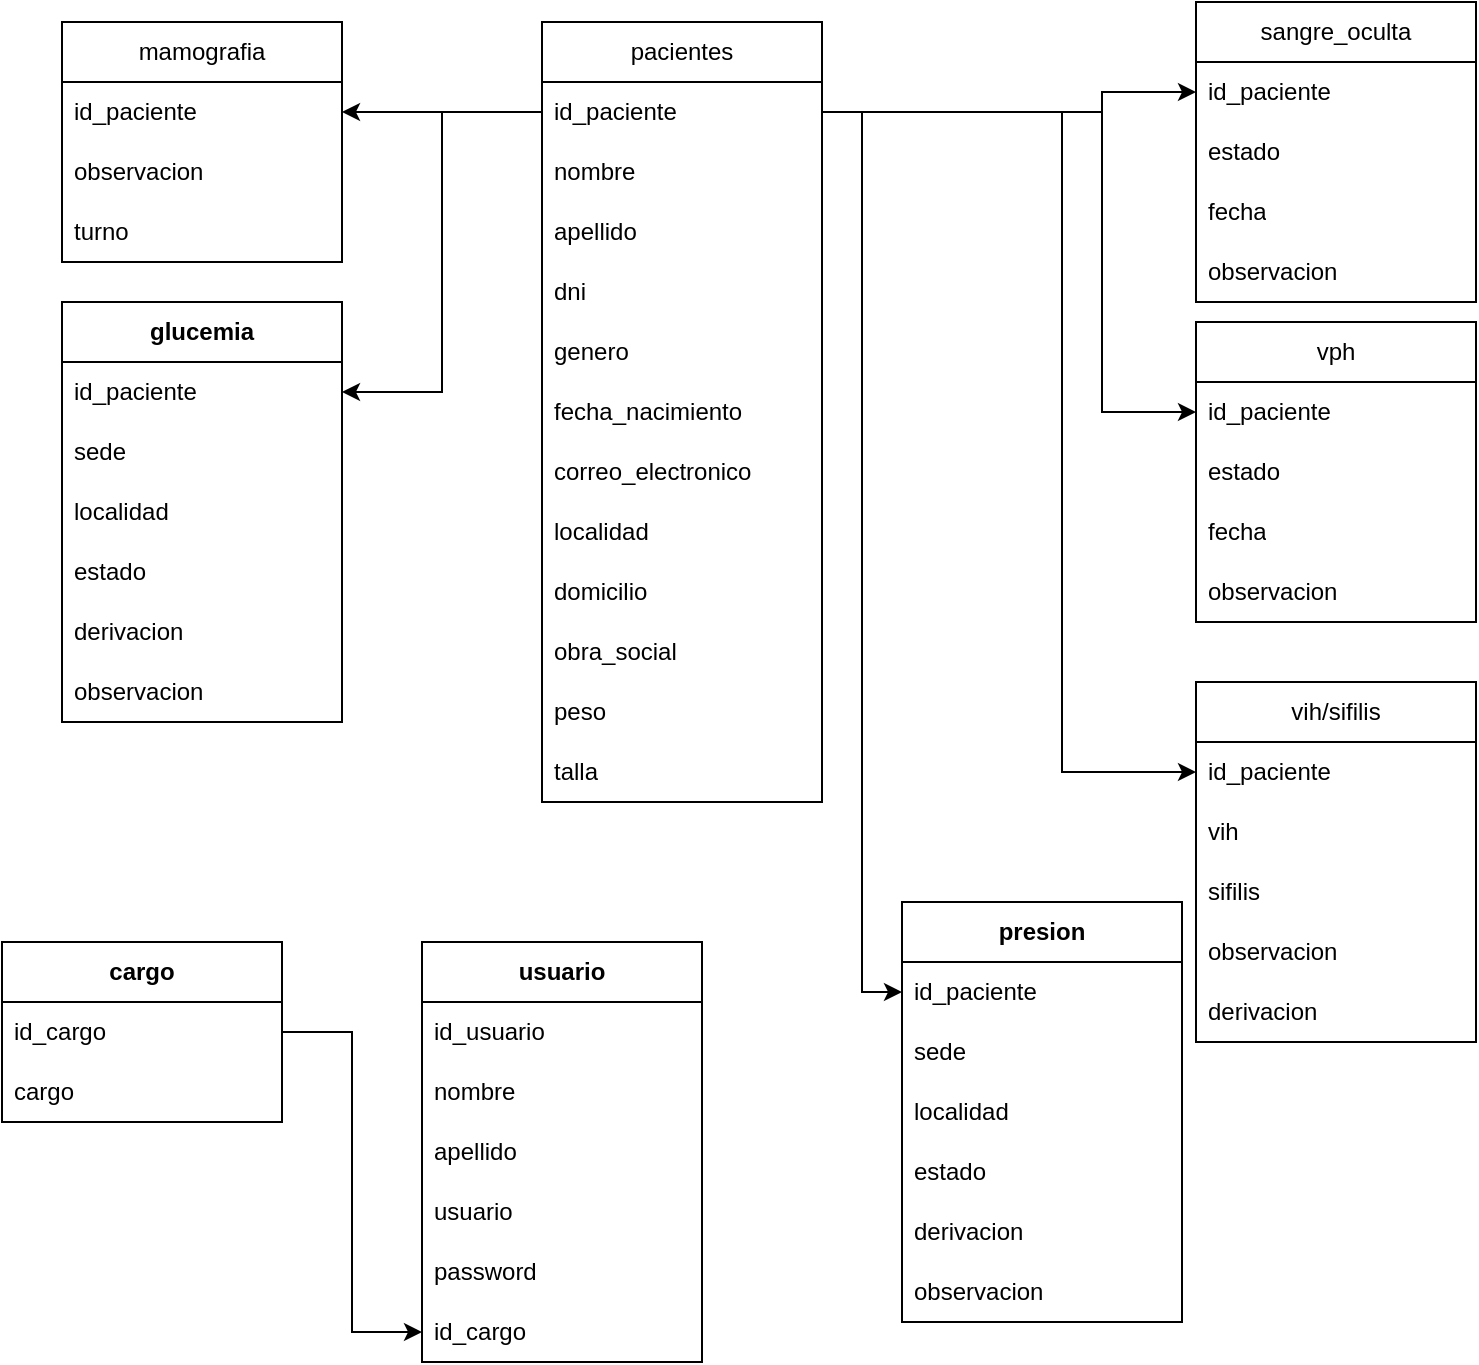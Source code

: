 <mxfile version="21.7.5" type="device">
  <diagram id="C5RBs43oDa-KdzZeNtuy" name="Page-1">
    <mxGraphModel dx="954" dy="584" grid="1" gridSize="10" guides="1" tooltips="1" connect="1" arrows="1" fold="1" page="1" pageScale="1" pageWidth="827" pageHeight="1169" math="0" shadow="0">
      <root>
        <mxCell id="WIyWlLk6GJQsqaUBKTNV-0" />
        <mxCell id="WIyWlLk6GJQsqaUBKTNV-1" parent="WIyWlLk6GJQsqaUBKTNV-0" />
        <mxCell id="5aNPEEJFHafVXcj3jSBA-0" value="&lt;font style=&quot;vertical-align: inherit;&quot;&gt;&lt;font style=&quot;vertical-align: inherit;&quot;&gt;pacientes&lt;br&gt;&lt;/font&gt;&lt;/font&gt;" style="swimlane;fontStyle=0;childLayout=stackLayout;horizontal=1;startSize=30;horizontalStack=0;resizeParent=1;resizeParentMax=0;resizeLast=0;collapsible=1;marginBottom=0;whiteSpace=wrap;html=1;" vertex="1" parent="WIyWlLk6GJQsqaUBKTNV-1">
          <mxGeometry x="360" y="10" width="140" height="390" as="geometry" />
        </mxCell>
        <mxCell id="5aNPEEJFHafVXcj3jSBA-1" value="&lt;font style=&quot;vertical-align: inherit;&quot;&gt;&lt;font style=&quot;vertical-align: inherit;&quot;&gt;id_paciente&lt;/font&gt;&lt;/font&gt;" style="text;strokeColor=none;fillColor=none;align=left;verticalAlign=middle;spacingLeft=4;spacingRight=4;overflow=hidden;points=[[0,0.5],[1,0.5]];portConstraint=eastwest;rotatable=0;whiteSpace=wrap;html=1;" vertex="1" parent="5aNPEEJFHafVXcj3jSBA-0">
          <mxGeometry y="30" width="140" height="30" as="geometry" />
        </mxCell>
        <mxCell id="5aNPEEJFHafVXcj3jSBA-2" value="&lt;font style=&quot;vertical-align: inherit;&quot;&gt;&lt;font style=&quot;vertical-align: inherit;&quot;&gt;nombre&lt;/font&gt;&lt;/font&gt;" style="text;strokeColor=none;fillColor=none;align=left;verticalAlign=middle;spacingLeft=4;spacingRight=4;overflow=hidden;points=[[0,0.5],[1,0.5]];portConstraint=eastwest;rotatable=0;whiteSpace=wrap;html=1;" vertex="1" parent="5aNPEEJFHafVXcj3jSBA-0">
          <mxGeometry y="60" width="140" height="30" as="geometry" />
        </mxCell>
        <mxCell id="5aNPEEJFHafVXcj3jSBA-3" value="&lt;font style=&quot;vertical-align: inherit;&quot;&gt;&lt;font style=&quot;vertical-align: inherit;&quot;&gt;apellido&lt;/font&gt;&lt;/font&gt;" style="text;strokeColor=none;fillColor=none;align=left;verticalAlign=middle;spacingLeft=4;spacingRight=4;overflow=hidden;points=[[0,0.5],[1,0.5]];portConstraint=eastwest;rotatable=0;whiteSpace=wrap;html=1;" vertex="1" parent="5aNPEEJFHafVXcj3jSBA-0">
          <mxGeometry y="90" width="140" height="30" as="geometry" />
        </mxCell>
        <mxCell id="5aNPEEJFHafVXcj3jSBA-4" value="&lt;font style=&quot;vertical-align: inherit;&quot;&gt;&lt;font style=&quot;vertical-align: inherit;&quot;&gt;dni&lt;/font&gt;&lt;/font&gt;" style="text;strokeColor=none;fillColor=none;align=left;verticalAlign=middle;spacingLeft=4;spacingRight=4;overflow=hidden;points=[[0,0.5],[1,0.5]];portConstraint=eastwest;rotatable=0;whiteSpace=wrap;html=1;" vertex="1" parent="5aNPEEJFHafVXcj3jSBA-0">
          <mxGeometry y="120" width="140" height="30" as="geometry" />
        </mxCell>
        <mxCell id="5aNPEEJFHafVXcj3jSBA-5" value="&lt;font style=&quot;vertical-align: inherit;&quot;&gt;&lt;font style=&quot;vertical-align: inherit;&quot;&gt;genero&lt;/font&gt;&lt;/font&gt;" style="text;strokeColor=none;fillColor=none;align=left;verticalAlign=middle;spacingLeft=4;spacingRight=4;overflow=hidden;points=[[0,0.5],[1,0.5]];portConstraint=eastwest;rotatable=0;whiteSpace=wrap;html=1;" vertex="1" parent="5aNPEEJFHafVXcj3jSBA-0">
          <mxGeometry y="150" width="140" height="30" as="geometry" />
        </mxCell>
        <mxCell id="5aNPEEJFHafVXcj3jSBA-6" value="&lt;font style=&quot;vertical-align: inherit;&quot;&gt;&lt;font style=&quot;vertical-align: inherit;&quot;&gt;fecha_nacimiento&lt;/font&gt;&lt;/font&gt;" style="text;strokeColor=none;fillColor=none;align=left;verticalAlign=middle;spacingLeft=4;spacingRight=4;overflow=hidden;points=[[0,0.5],[1,0.5]];portConstraint=eastwest;rotatable=0;whiteSpace=wrap;html=1;" vertex="1" parent="5aNPEEJFHafVXcj3jSBA-0">
          <mxGeometry y="180" width="140" height="30" as="geometry" />
        </mxCell>
        <mxCell id="5aNPEEJFHafVXcj3jSBA-7" value="&lt;font style=&quot;vertical-align: inherit;&quot;&gt;&lt;font style=&quot;vertical-align: inherit;&quot;&gt;correo_electronico&lt;/font&gt;&lt;/font&gt;" style="text;strokeColor=none;fillColor=none;align=left;verticalAlign=middle;spacingLeft=4;spacingRight=4;overflow=hidden;points=[[0,0.5],[1,0.5]];portConstraint=eastwest;rotatable=0;whiteSpace=wrap;html=1;" vertex="1" parent="5aNPEEJFHafVXcj3jSBA-0">
          <mxGeometry y="210" width="140" height="30" as="geometry" />
        </mxCell>
        <mxCell id="5aNPEEJFHafVXcj3jSBA-8" value="&lt;font style=&quot;vertical-align: inherit;&quot;&gt;&lt;font style=&quot;vertical-align: inherit;&quot;&gt;localidad&lt;/font&gt;&lt;/font&gt;" style="text;strokeColor=none;fillColor=none;align=left;verticalAlign=middle;spacingLeft=4;spacingRight=4;overflow=hidden;points=[[0,0.5],[1,0.5]];portConstraint=eastwest;rotatable=0;whiteSpace=wrap;html=1;" vertex="1" parent="5aNPEEJFHafVXcj3jSBA-0">
          <mxGeometry y="240" width="140" height="30" as="geometry" />
        </mxCell>
        <mxCell id="5aNPEEJFHafVXcj3jSBA-9" value="&lt;font style=&quot;vertical-align: inherit;&quot;&gt;&lt;font style=&quot;vertical-align: inherit;&quot;&gt;domicilio&lt;/font&gt;&lt;/font&gt;" style="text;strokeColor=none;fillColor=none;align=left;verticalAlign=middle;spacingLeft=4;spacingRight=4;overflow=hidden;points=[[0,0.5],[1,0.5]];portConstraint=eastwest;rotatable=0;whiteSpace=wrap;html=1;" vertex="1" parent="5aNPEEJFHafVXcj3jSBA-0">
          <mxGeometry y="270" width="140" height="30" as="geometry" />
        </mxCell>
        <mxCell id="5aNPEEJFHafVXcj3jSBA-10" value="&lt;font style=&quot;vertical-align: inherit;&quot;&gt;&lt;font style=&quot;vertical-align: inherit;&quot;&gt;obra_social&lt;/font&gt;&lt;/font&gt;" style="text;strokeColor=none;fillColor=none;align=left;verticalAlign=middle;spacingLeft=4;spacingRight=4;overflow=hidden;points=[[0,0.5],[1,0.5]];portConstraint=eastwest;rotatable=0;whiteSpace=wrap;html=1;" vertex="1" parent="5aNPEEJFHafVXcj3jSBA-0">
          <mxGeometry y="300" width="140" height="30" as="geometry" />
        </mxCell>
        <mxCell id="5aNPEEJFHafVXcj3jSBA-11" value="&lt;font style=&quot;vertical-align: inherit;&quot;&gt;&lt;font style=&quot;vertical-align: inherit;&quot;&gt;peso&lt;/font&gt;&lt;/font&gt;" style="text;strokeColor=none;fillColor=none;align=left;verticalAlign=middle;spacingLeft=4;spacingRight=4;overflow=hidden;points=[[0,0.5],[1,0.5]];portConstraint=eastwest;rotatable=0;whiteSpace=wrap;html=1;" vertex="1" parent="5aNPEEJFHafVXcj3jSBA-0">
          <mxGeometry y="330" width="140" height="30" as="geometry" />
        </mxCell>
        <mxCell id="5aNPEEJFHafVXcj3jSBA-12" value="&lt;font style=&quot;vertical-align: inherit;&quot;&gt;&lt;font style=&quot;vertical-align: inherit;&quot;&gt;talla&lt;/font&gt;&lt;/font&gt;" style="text;strokeColor=none;fillColor=none;align=left;verticalAlign=middle;spacingLeft=4;spacingRight=4;overflow=hidden;points=[[0,0.5],[1,0.5]];portConstraint=eastwest;rotatable=0;whiteSpace=wrap;html=1;" vertex="1" parent="5aNPEEJFHafVXcj3jSBA-0">
          <mxGeometry y="360" width="140" height="30" as="geometry" />
        </mxCell>
        <mxCell id="5aNPEEJFHafVXcj3jSBA-13" value="&lt;font style=&quot;vertical-align: inherit;&quot;&gt;&lt;font style=&quot;vertical-align: inherit;&quot;&gt;sangre_oculta&lt;/font&gt;&lt;/font&gt;" style="swimlane;fontStyle=0;childLayout=stackLayout;horizontal=1;startSize=30;horizontalStack=0;resizeParent=1;resizeParentMax=0;resizeLast=0;collapsible=1;marginBottom=0;whiteSpace=wrap;html=1;" vertex="1" parent="WIyWlLk6GJQsqaUBKTNV-1">
          <mxGeometry x="687" width="140" height="150" as="geometry" />
        </mxCell>
        <mxCell id="5aNPEEJFHafVXcj3jSBA-14" value="&lt;font style=&quot;vertical-align: inherit;&quot;&gt;&lt;font style=&quot;vertical-align: inherit;&quot;&gt;id_paciente&lt;/font&gt;&lt;/font&gt;" style="text;strokeColor=none;fillColor=none;align=left;verticalAlign=middle;spacingLeft=4;spacingRight=4;overflow=hidden;points=[[0,0.5],[1,0.5]];portConstraint=eastwest;rotatable=0;whiteSpace=wrap;html=1;" vertex="1" parent="5aNPEEJFHafVXcj3jSBA-13">
          <mxGeometry y="30" width="140" height="30" as="geometry" />
        </mxCell>
        <mxCell id="5aNPEEJFHafVXcj3jSBA-15" value="&lt;font style=&quot;vertical-align: inherit;&quot;&gt;&lt;font style=&quot;vertical-align: inherit;&quot;&gt;estado&lt;/font&gt;&lt;/font&gt;" style="text;strokeColor=none;fillColor=none;align=left;verticalAlign=middle;spacingLeft=4;spacingRight=4;overflow=hidden;points=[[0,0.5],[1,0.5]];portConstraint=eastwest;rotatable=0;whiteSpace=wrap;html=1;" vertex="1" parent="5aNPEEJFHafVXcj3jSBA-13">
          <mxGeometry y="60" width="140" height="30" as="geometry" />
        </mxCell>
        <mxCell id="5aNPEEJFHafVXcj3jSBA-16" value="&lt;font style=&quot;vertical-align: inherit;&quot;&gt;&lt;font style=&quot;vertical-align: inherit;&quot;&gt;fecha&lt;/font&gt;&lt;/font&gt;" style="text;strokeColor=none;fillColor=none;align=left;verticalAlign=middle;spacingLeft=4;spacingRight=4;overflow=hidden;points=[[0,0.5],[1,0.5]];portConstraint=eastwest;rotatable=0;whiteSpace=wrap;html=1;" vertex="1" parent="5aNPEEJFHafVXcj3jSBA-13">
          <mxGeometry y="90" width="140" height="30" as="geometry" />
        </mxCell>
        <mxCell id="5aNPEEJFHafVXcj3jSBA-17" value="&lt;font style=&quot;vertical-align: inherit;&quot;&gt;&lt;font style=&quot;vertical-align: inherit;&quot;&gt;observacion&lt;/font&gt;&lt;/font&gt;" style="text;strokeColor=none;fillColor=none;align=left;verticalAlign=middle;spacingLeft=4;spacingRight=4;overflow=hidden;points=[[0,0.5],[1,0.5]];portConstraint=eastwest;rotatable=0;whiteSpace=wrap;html=1;" vertex="1" parent="5aNPEEJFHafVXcj3jSBA-13">
          <mxGeometry y="120" width="140" height="30" as="geometry" />
        </mxCell>
        <mxCell id="5aNPEEJFHafVXcj3jSBA-18" style="edgeStyle=orthogonalEdgeStyle;rounded=0;orthogonalLoop=1;jettySize=auto;html=1;exitX=1;exitY=0.5;exitDx=0;exitDy=0;entryX=0;entryY=0.5;entryDx=0;entryDy=0;" edge="1" parent="WIyWlLk6GJQsqaUBKTNV-1" source="5aNPEEJFHafVXcj3jSBA-1" target="5aNPEEJFHafVXcj3jSBA-14">
          <mxGeometry relative="1" as="geometry">
            <Array as="points">
              <mxPoint x="640" y="55" />
              <mxPoint x="640" y="45" />
            </Array>
          </mxGeometry>
        </mxCell>
        <mxCell id="5aNPEEJFHafVXcj3jSBA-19" value="&lt;font style=&quot;vertical-align: inherit;&quot;&gt;&lt;font style=&quot;vertical-align: inherit;&quot;&gt;&lt;font style=&quot;vertical-align: inherit;&quot;&gt;&lt;font style=&quot;vertical-align: inherit;&quot;&gt;vph&lt;/font&gt;&lt;/font&gt;&lt;/font&gt;&lt;/font&gt;" style="swimlane;fontStyle=0;childLayout=stackLayout;horizontal=1;startSize=30;horizontalStack=0;resizeParent=1;resizeParentMax=0;resizeLast=0;collapsible=1;marginBottom=0;whiteSpace=wrap;html=1;" vertex="1" parent="WIyWlLk6GJQsqaUBKTNV-1">
          <mxGeometry x="687" y="160" width="140" height="150" as="geometry" />
        </mxCell>
        <mxCell id="5aNPEEJFHafVXcj3jSBA-20" value="&lt;font style=&quot;vertical-align: inherit;&quot;&gt;&lt;font style=&quot;vertical-align: inherit;&quot;&gt;id_paciente&lt;/font&gt;&lt;/font&gt;" style="text;strokeColor=none;fillColor=none;align=left;verticalAlign=middle;spacingLeft=4;spacingRight=4;overflow=hidden;points=[[0,0.5],[1,0.5]];portConstraint=eastwest;rotatable=0;whiteSpace=wrap;html=1;" vertex="1" parent="5aNPEEJFHafVXcj3jSBA-19">
          <mxGeometry y="30" width="140" height="30" as="geometry" />
        </mxCell>
        <mxCell id="5aNPEEJFHafVXcj3jSBA-21" value="&lt;font style=&quot;vertical-align: inherit;&quot;&gt;&lt;font style=&quot;vertical-align: inherit;&quot;&gt;estado&lt;/font&gt;&lt;/font&gt;" style="text;strokeColor=none;fillColor=none;align=left;verticalAlign=middle;spacingLeft=4;spacingRight=4;overflow=hidden;points=[[0,0.5],[1,0.5]];portConstraint=eastwest;rotatable=0;whiteSpace=wrap;html=1;" vertex="1" parent="5aNPEEJFHafVXcj3jSBA-19">
          <mxGeometry y="60" width="140" height="30" as="geometry" />
        </mxCell>
        <mxCell id="5aNPEEJFHafVXcj3jSBA-22" value="&lt;font style=&quot;vertical-align: inherit;&quot;&gt;&lt;font style=&quot;vertical-align: inherit;&quot;&gt;fecha&lt;/font&gt;&lt;/font&gt;" style="text;strokeColor=none;fillColor=none;align=left;verticalAlign=middle;spacingLeft=4;spacingRight=4;overflow=hidden;points=[[0,0.5],[1,0.5]];portConstraint=eastwest;rotatable=0;whiteSpace=wrap;html=1;" vertex="1" parent="5aNPEEJFHafVXcj3jSBA-19">
          <mxGeometry y="90" width="140" height="30" as="geometry" />
        </mxCell>
        <mxCell id="5aNPEEJFHafVXcj3jSBA-23" value="&lt;font style=&quot;vertical-align: inherit;&quot;&gt;&lt;font style=&quot;vertical-align: inherit;&quot;&gt;observacion&lt;/font&gt;&lt;/font&gt;" style="text;strokeColor=none;fillColor=none;align=left;verticalAlign=middle;spacingLeft=4;spacingRight=4;overflow=hidden;points=[[0,0.5],[1,0.5]];portConstraint=eastwest;rotatable=0;whiteSpace=wrap;html=1;" vertex="1" parent="5aNPEEJFHafVXcj3jSBA-19">
          <mxGeometry y="120" width="140" height="30" as="geometry" />
        </mxCell>
        <mxCell id="5aNPEEJFHafVXcj3jSBA-24" style="edgeStyle=orthogonalEdgeStyle;rounded=0;orthogonalLoop=1;jettySize=auto;html=1;exitX=1;exitY=0.5;exitDx=0;exitDy=0;entryX=0;entryY=0.5;entryDx=0;entryDy=0;" edge="1" parent="WIyWlLk6GJQsqaUBKTNV-1" source="5aNPEEJFHafVXcj3jSBA-1" target="5aNPEEJFHafVXcj3jSBA-20">
          <mxGeometry relative="1" as="geometry">
            <Array as="points">
              <mxPoint x="640" y="55" />
              <mxPoint x="640" y="205" />
            </Array>
          </mxGeometry>
        </mxCell>
        <mxCell id="5aNPEEJFHafVXcj3jSBA-25" value="&lt;font style=&quot;vertical-align: inherit;&quot;&gt;&lt;font style=&quot;vertical-align: inherit;&quot;&gt;&lt;font style=&quot;vertical-align: inherit;&quot;&gt;&lt;font style=&quot;vertical-align: inherit;&quot;&gt;&lt;font style=&quot;vertical-align: inherit;&quot;&gt;&lt;font style=&quot;vertical-align: inherit;&quot;&gt;vih/sifilis&lt;/font&gt;&lt;/font&gt;&lt;/font&gt;&lt;/font&gt;&lt;/font&gt;&lt;/font&gt;" style="swimlane;fontStyle=0;childLayout=stackLayout;horizontal=1;startSize=30;horizontalStack=0;resizeParent=1;resizeParentMax=0;resizeLast=0;collapsible=1;marginBottom=0;whiteSpace=wrap;html=1;" vertex="1" parent="WIyWlLk6GJQsqaUBKTNV-1">
          <mxGeometry x="687" y="340" width="140" height="180" as="geometry" />
        </mxCell>
        <mxCell id="5aNPEEJFHafVXcj3jSBA-26" value="&lt;font style=&quot;vertical-align: inherit;&quot;&gt;&lt;font style=&quot;vertical-align: inherit;&quot;&gt;id_paciente&lt;/font&gt;&lt;/font&gt;" style="text;strokeColor=none;fillColor=none;align=left;verticalAlign=middle;spacingLeft=4;spacingRight=4;overflow=hidden;points=[[0,0.5],[1,0.5]];portConstraint=eastwest;rotatable=0;whiteSpace=wrap;html=1;" vertex="1" parent="5aNPEEJFHafVXcj3jSBA-25">
          <mxGeometry y="30" width="140" height="30" as="geometry" />
        </mxCell>
        <mxCell id="5aNPEEJFHafVXcj3jSBA-27" value="&lt;font style=&quot;vertical-align: inherit;&quot;&gt;&lt;font style=&quot;vertical-align: inherit;&quot;&gt;&lt;font style=&quot;vertical-align: inherit;&quot;&gt;&lt;font style=&quot;vertical-align: inherit;&quot;&gt;vih&lt;/font&gt;&lt;/font&gt;&lt;/font&gt;&lt;/font&gt;" style="text;strokeColor=none;fillColor=none;align=left;verticalAlign=middle;spacingLeft=4;spacingRight=4;overflow=hidden;points=[[0,0.5],[1,0.5]];portConstraint=eastwest;rotatable=0;whiteSpace=wrap;html=1;" vertex="1" parent="5aNPEEJFHafVXcj3jSBA-25">
          <mxGeometry y="60" width="140" height="30" as="geometry" />
        </mxCell>
        <mxCell id="5aNPEEJFHafVXcj3jSBA-28" value="&lt;font style=&quot;vertical-align: inherit;&quot;&gt;&lt;font style=&quot;vertical-align: inherit;&quot;&gt;&lt;font style=&quot;vertical-align: inherit;&quot;&gt;&lt;font style=&quot;vertical-align: inherit;&quot;&gt;sifilis&lt;/font&gt;&lt;/font&gt;&lt;/font&gt;&lt;/font&gt;" style="text;strokeColor=none;fillColor=none;align=left;verticalAlign=middle;spacingLeft=4;spacingRight=4;overflow=hidden;points=[[0,0.5],[1,0.5]];portConstraint=eastwest;rotatable=0;whiteSpace=wrap;html=1;" vertex="1" parent="5aNPEEJFHafVXcj3jSBA-25">
          <mxGeometry y="90" width="140" height="30" as="geometry" />
        </mxCell>
        <mxCell id="5aNPEEJFHafVXcj3jSBA-29" value="&lt;font style=&quot;vertical-align: inherit;&quot;&gt;&lt;font style=&quot;vertical-align: inherit;&quot;&gt;observacion&lt;/font&gt;&lt;/font&gt;" style="text;strokeColor=none;fillColor=none;align=left;verticalAlign=middle;spacingLeft=4;spacingRight=4;overflow=hidden;points=[[0,0.5],[1,0.5]];portConstraint=eastwest;rotatable=0;whiteSpace=wrap;html=1;" vertex="1" parent="5aNPEEJFHafVXcj3jSBA-25">
          <mxGeometry y="120" width="140" height="30" as="geometry" />
        </mxCell>
        <mxCell id="5aNPEEJFHafVXcj3jSBA-30" value="&lt;font style=&quot;vertical-align: inherit;&quot;&gt;&lt;font style=&quot;vertical-align: inherit;&quot;&gt;derivacion&lt;/font&gt;&lt;/font&gt;" style="text;strokeColor=none;fillColor=none;align=left;verticalAlign=middle;spacingLeft=4;spacingRight=4;overflow=hidden;points=[[0,0.5],[1,0.5]];portConstraint=eastwest;rotatable=0;whiteSpace=wrap;html=1;" vertex="1" parent="5aNPEEJFHafVXcj3jSBA-25">
          <mxGeometry y="150" width="140" height="30" as="geometry" />
        </mxCell>
        <mxCell id="5aNPEEJFHafVXcj3jSBA-31" style="edgeStyle=orthogonalEdgeStyle;rounded=0;orthogonalLoop=1;jettySize=auto;html=1;exitX=1;exitY=0.5;exitDx=0;exitDy=0;entryX=0;entryY=0.5;entryDx=0;entryDy=0;" edge="1" parent="WIyWlLk6GJQsqaUBKTNV-1" source="5aNPEEJFHafVXcj3jSBA-1" target="5aNPEEJFHafVXcj3jSBA-26">
          <mxGeometry relative="1" as="geometry">
            <Array as="points">
              <mxPoint x="620" y="55" />
              <mxPoint x="620" y="385" />
            </Array>
          </mxGeometry>
        </mxCell>
        <mxCell id="5aNPEEJFHafVXcj3jSBA-32" value="&lt;font style=&quot;vertical-align: inherit;&quot;&gt;&lt;font style=&quot;vertical-align: inherit;&quot;&gt;&lt;font style=&quot;vertical-align: inherit;&quot;&gt;&lt;font style=&quot;vertical-align: inherit;&quot;&gt;&lt;font style=&quot;vertical-align: inherit;&quot;&gt;&lt;font style=&quot;vertical-align: inherit;&quot;&gt;presion&lt;/font&gt;&lt;/font&gt;&lt;/font&gt;&lt;/font&gt;&lt;/font&gt;&lt;/font&gt;" style="swimlane;fontStyle=1;childLayout=stackLayout;horizontal=1;startSize=30;horizontalStack=0;resizeParent=1;resizeParentMax=0;resizeLast=0;collapsible=1;marginBottom=0;whiteSpace=wrap;html=1;" vertex="1" parent="WIyWlLk6GJQsqaUBKTNV-1">
          <mxGeometry x="540" y="450" width="140" height="210" as="geometry" />
        </mxCell>
        <mxCell id="5aNPEEJFHafVXcj3jSBA-33" value="&lt;font style=&quot;vertical-align: inherit;&quot;&gt;&lt;font style=&quot;vertical-align: inherit;&quot;&gt;id_paciente&lt;/font&gt;&lt;/font&gt;" style="text;strokeColor=none;fillColor=none;align=left;verticalAlign=middle;spacingLeft=4;spacingRight=4;overflow=hidden;points=[[0,0.5],[1,0.5]];portConstraint=eastwest;rotatable=0;whiteSpace=wrap;html=1;" vertex="1" parent="5aNPEEJFHafVXcj3jSBA-32">
          <mxGeometry y="30" width="140" height="30" as="geometry" />
        </mxCell>
        <mxCell id="5aNPEEJFHafVXcj3jSBA-34" value="&lt;font style=&quot;vertical-align: inherit;&quot;&gt;&lt;font style=&quot;vertical-align: inherit;&quot;&gt;&lt;font style=&quot;vertical-align: inherit;&quot;&gt;&lt;font style=&quot;vertical-align: inherit;&quot;&gt;&lt;font style=&quot;vertical-align: inherit;&quot;&gt;&lt;font style=&quot;vertical-align: inherit;&quot;&gt;sede&lt;/font&gt;&lt;/font&gt;&lt;/font&gt;&lt;/font&gt;&lt;/font&gt;&lt;/font&gt;" style="text;strokeColor=none;fillColor=none;align=left;verticalAlign=middle;spacingLeft=4;spacingRight=4;overflow=hidden;points=[[0,0.5],[1,0.5]];portConstraint=eastwest;rotatable=0;whiteSpace=wrap;html=1;" vertex="1" parent="5aNPEEJFHafVXcj3jSBA-32">
          <mxGeometry y="60" width="140" height="30" as="geometry" />
        </mxCell>
        <mxCell id="5aNPEEJFHafVXcj3jSBA-35" value="&lt;font style=&quot;vertical-align: inherit;&quot;&gt;&lt;font style=&quot;vertical-align: inherit;&quot;&gt;&lt;font style=&quot;vertical-align: inherit;&quot;&gt;&lt;font style=&quot;vertical-align: inherit;&quot;&gt;&lt;font style=&quot;vertical-align: inherit;&quot;&gt;&lt;font style=&quot;vertical-align: inherit;&quot;&gt;localidad&lt;/font&gt;&lt;/font&gt;&lt;/font&gt;&lt;/font&gt;&lt;/font&gt;&lt;/font&gt;" style="text;strokeColor=none;fillColor=none;align=left;verticalAlign=middle;spacingLeft=4;spacingRight=4;overflow=hidden;points=[[0,0.5],[1,0.5]];portConstraint=eastwest;rotatable=0;whiteSpace=wrap;html=1;" vertex="1" parent="5aNPEEJFHafVXcj3jSBA-32">
          <mxGeometry y="90" width="140" height="30" as="geometry" />
        </mxCell>
        <mxCell id="5aNPEEJFHafVXcj3jSBA-36" value="&lt;font style=&quot;vertical-align: inherit;&quot;&gt;&lt;font style=&quot;vertical-align: inherit;&quot;&gt;&lt;font style=&quot;vertical-align: inherit;&quot;&gt;&lt;font style=&quot;vertical-align: inherit;&quot;&gt;estado&lt;/font&gt;&lt;/font&gt;&lt;/font&gt;&lt;/font&gt;" style="text;strokeColor=none;fillColor=none;align=left;verticalAlign=middle;spacingLeft=4;spacingRight=4;overflow=hidden;points=[[0,0.5],[1,0.5]];portConstraint=eastwest;rotatable=0;whiteSpace=wrap;html=1;" vertex="1" parent="5aNPEEJFHafVXcj3jSBA-32">
          <mxGeometry y="120" width="140" height="30" as="geometry" />
        </mxCell>
        <mxCell id="5aNPEEJFHafVXcj3jSBA-37" value="&lt;font style=&quot;vertical-align: inherit;&quot;&gt;&lt;font style=&quot;vertical-align: inherit;&quot;&gt;derivacion&lt;/font&gt;&lt;/font&gt;" style="text;strokeColor=none;fillColor=none;align=left;verticalAlign=middle;spacingLeft=4;spacingRight=4;overflow=hidden;points=[[0,0.5],[1,0.5]];portConstraint=eastwest;rotatable=0;whiteSpace=wrap;html=1;" vertex="1" parent="5aNPEEJFHafVXcj3jSBA-32">
          <mxGeometry y="150" width="140" height="30" as="geometry" />
        </mxCell>
        <mxCell id="5aNPEEJFHafVXcj3jSBA-38" value="observacion" style="text;strokeColor=none;fillColor=none;align=left;verticalAlign=middle;spacingLeft=4;spacingRight=4;overflow=hidden;points=[[0,0.5],[1,0.5]];portConstraint=eastwest;rotatable=0;whiteSpace=wrap;html=1;" vertex="1" parent="5aNPEEJFHafVXcj3jSBA-32">
          <mxGeometry y="180" width="140" height="30" as="geometry" />
        </mxCell>
        <mxCell id="5aNPEEJFHafVXcj3jSBA-40" style="edgeStyle=orthogonalEdgeStyle;rounded=0;orthogonalLoop=1;jettySize=auto;html=1;exitX=1;exitY=0.5;exitDx=0;exitDy=0;entryX=0;entryY=0.5;entryDx=0;entryDy=0;" edge="1" parent="WIyWlLk6GJQsqaUBKTNV-1" source="5aNPEEJFHafVXcj3jSBA-1" target="5aNPEEJFHafVXcj3jSBA-33">
          <mxGeometry relative="1" as="geometry" />
        </mxCell>
        <mxCell id="5aNPEEJFHafVXcj3jSBA-41" value="&lt;font style=&quot;vertical-align: inherit;&quot;&gt;&lt;font style=&quot;vertical-align: inherit;&quot;&gt;&lt;font style=&quot;vertical-align: inherit;&quot;&gt;&lt;font style=&quot;vertical-align: inherit;&quot;&gt;&lt;font style=&quot;vertical-align: inherit;&quot;&gt;&lt;font style=&quot;vertical-align: inherit;&quot;&gt;glucemia&lt;/font&gt;&lt;/font&gt;&lt;/font&gt;&lt;/font&gt;&lt;/font&gt;&lt;/font&gt;" style="swimlane;fontStyle=1;childLayout=stackLayout;horizontal=1;startSize=30;horizontalStack=0;resizeParent=1;resizeParentMax=0;resizeLast=0;collapsible=1;marginBottom=0;whiteSpace=wrap;html=1;" vertex="1" parent="WIyWlLk6GJQsqaUBKTNV-1">
          <mxGeometry x="120" y="150" width="140" height="210" as="geometry" />
        </mxCell>
        <mxCell id="5aNPEEJFHafVXcj3jSBA-42" value="&lt;font style=&quot;vertical-align: inherit;&quot;&gt;&lt;font style=&quot;vertical-align: inherit;&quot;&gt;id_paciente&lt;/font&gt;&lt;/font&gt;" style="text;strokeColor=none;fillColor=none;align=left;verticalAlign=middle;spacingLeft=4;spacingRight=4;overflow=hidden;points=[[0,0.5],[1,0.5]];portConstraint=eastwest;rotatable=0;whiteSpace=wrap;html=1;" vertex="1" parent="5aNPEEJFHafVXcj3jSBA-41">
          <mxGeometry y="30" width="140" height="30" as="geometry" />
        </mxCell>
        <mxCell id="5aNPEEJFHafVXcj3jSBA-43" value="&lt;font style=&quot;vertical-align: inherit;&quot;&gt;&lt;font style=&quot;vertical-align: inherit;&quot;&gt;&lt;font style=&quot;vertical-align: inherit;&quot;&gt;&lt;font style=&quot;vertical-align: inherit;&quot;&gt;&lt;font style=&quot;vertical-align: inherit;&quot;&gt;&lt;font style=&quot;vertical-align: inherit;&quot;&gt;sede&lt;/font&gt;&lt;/font&gt;&lt;/font&gt;&lt;/font&gt;&lt;/font&gt;&lt;/font&gt;" style="text;strokeColor=none;fillColor=none;align=left;verticalAlign=middle;spacingLeft=4;spacingRight=4;overflow=hidden;points=[[0,0.5],[1,0.5]];portConstraint=eastwest;rotatable=0;whiteSpace=wrap;html=1;" vertex="1" parent="5aNPEEJFHafVXcj3jSBA-41">
          <mxGeometry y="60" width="140" height="30" as="geometry" />
        </mxCell>
        <mxCell id="5aNPEEJFHafVXcj3jSBA-44" value="&lt;font style=&quot;vertical-align: inherit;&quot;&gt;&lt;font style=&quot;vertical-align: inherit;&quot;&gt;&lt;font style=&quot;vertical-align: inherit;&quot;&gt;&lt;font style=&quot;vertical-align: inherit;&quot;&gt;&lt;font style=&quot;vertical-align: inherit;&quot;&gt;&lt;font style=&quot;vertical-align: inherit;&quot;&gt;localidad&lt;/font&gt;&lt;/font&gt;&lt;/font&gt;&lt;/font&gt;&lt;/font&gt;&lt;/font&gt;" style="text;strokeColor=none;fillColor=none;align=left;verticalAlign=middle;spacingLeft=4;spacingRight=4;overflow=hidden;points=[[0,0.5],[1,0.5]];portConstraint=eastwest;rotatable=0;whiteSpace=wrap;html=1;" vertex="1" parent="5aNPEEJFHafVXcj3jSBA-41">
          <mxGeometry y="90" width="140" height="30" as="geometry" />
        </mxCell>
        <mxCell id="5aNPEEJFHafVXcj3jSBA-45" value="&lt;font style=&quot;vertical-align: inherit;&quot;&gt;&lt;font style=&quot;vertical-align: inherit;&quot;&gt;&lt;font style=&quot;vertical-align: inherit;&quot;&gt;&lt;font style=&quot;vertical-align: inherit;&quot;&gt;estado&lt;/font&gt;&lt;/font&gt;&lt;/font&gt;&lt;/font&gt;" style="text;strokeColor=none;fillColor=none;align=left;verticalAlign=middle;spacingLeft=4;spacingRight=4;overflow=hidden;points=[[0,0.5],[1,0.5]];portConstraint=eastwest;rotatable=0;whiteSpace=wrap;html=1;" vertex="1" parent="5aNPEEJFHafVXcj3jSBA-41">
          <mxGeometry y="120" width="140" height="30" as="geometry" />
        </mxCell>
        <mxCell id="5aNPEEJFHafVXcj3jSBA-46" value="&lt;font style=&quot;vertical-align: inherit;&quot;&gt;&lt;font style=&quot;vertical-align: inherit;&quot;&gt;derivacion&lt;/font&gt;&lt;/font&gt;" style="text;strokeColor=none;fillColor=none;align=left;verticalAlign=middle;spacingLeft=4;spacingRight=4;overflow=hidden;points=[[0,0.5],[1,0.5]];portConstraint=eastwest;rotatable=0;whiteSpace=wrap;html=1;" vertex="1" parent="5aNPEEJFHafVXcj3jSBA-41">
          <mxGeometry y="150" width="140" height="30" as="geometry" />
        </mxCell>
        <mxCell id="5aNPEEJFHafVXcj3jSBA-47" value="observacion" style="text;strokeColor=none;fillColor=none;align=left;verticalAlign=middle;spacingLeft=4;spacingRight=4;overflow=hidden;points=[[0,0.5],[1,0.5]];portConstraint=eastwest;rotatable=0;whiteSpace=wrap;html=1;" vertex="1" parent="5aNPEEJFHafVXcj3jSBA-41">
          <mxGeometry y="180" width="140" height="30" as="geometry" />
        </mxCell>
        <mxCell id="5aNPEEJFHafVXcj3jSBA-48" value="&lt;font style=&quot;vertical-align: inherit;&quot;&gt;&lt;font style=&quot;vertical-align: inherit;&quot;&gt;&lt;font style=&quot;vertical-align: inherit;&quot;&gt;&lt;font style=&quot;vertical-align: inherit;&quot;&gt;mamografia&lt;/font&gt;&lt;/font&gt;&lt;/font&gt;&lt;/font&gt;" style="swimlane;fontStyle=0;childLayout=stackLayout;horizontal=1;startSize=30;horizontalStack=0;resizeParent=1;resizeParentMax=0;resizeLast=0;collapsible=1;marginBottom=0;whiteSpace=wrap;html=1;" vertex="1" parent="WIyWlLk6GJQsqaUBKTNV-1">
          <mxGeometry x="120" y="10" width="140" height="120" as="geometry" />
        </mxCell>
        <mxCell id="5aNPEEJFHafVXcj3jSBA-49" value="&lt;font style=&quot;vertical-align: inherit;&quot;&gt;&lt;font style=&quot;vertical-align: inherit;&quot;&gt;id_paciente&lt;/font&gt;&lt;/font&gt;" style="text;strokeColor=none;fillColor=none;align=left;verticalAlign=middle;spacingLeft=4;spacingRight=4;overflow=hidden;points=[[0,0.5],[1,0.5]];portConstraint=eastwest;rotatable=0;whiteSpace=wrap;html=1;" vertex="1" parent="5aNPEEJFHafVXcj3jSBA-48">
          <mxGeometry y="30" width="140" height="30" as="geometry" />
        </mxCell>
        <mxCell id="5aNPEEJFHafVXcj3jSBA-50" value="observacion" style="text;strokeColor=none;fillColor=none;align=left;verticalAlign=middle;spacingLeft=4;spacingRight=4;overflow=hidden;points=[[0,0.5],[1,0.5]];portConstraint=eastwest;rotatable=0;whiteSpace=wrap;html=1;" vertex="1" parent="5aNPEEJFHafVXcj3jSBA-48">
          <mxGeometry y="60" width="140" height="30" as="geometry" />
        </mxCell>
        <mxCell id="5aNPEEJFHafVXcj3jSBA-51" value="&lt;font style=&quot;vertical-align: inherit;&quot;&gt;&lt;font style=&quot;vertical-align: inherit;&quot;&gt;turno&lt;/font&gt;&lt;/font&gt;" style="text;strokeColor=none;fillColor=none;align=left;verticalAlign=middle;spacingLeft=4;spacingRight=4;overflow=hidden;points=[[0,0.5],[1,0.5]];portConstraint=eastwest;rotatable=0;whiteSpace=wrap;html=1;" vertex="1" parent="5aNPEEJFHafVXcj3jSBA-48">
          <mxGeometry y="90" width="140" height="30" as="geometry" />
        </mxCell>
        <mxCell id="5aNPEEJFHafVXcj3jSBA-55" style="edgeStyle=orthogonalEdgeStyle;rounded=0;orthogonalLoop=1;jettySize=auto;html=1;exitX=0;exitY=0.5;exitDx=0;exitDy=0;entryX=1;entryY=0.5;entryDx=0;entryDy=0;" edge="1" parent="WIyWlLk6GJQsqaUBKTNV-1" source="5aNPEEJFHafVXcj3jSBA-1" target="5aNPEEJFHafVXcj3jSBA-49">
          <mxGeometry relative="1" as="geometry" />
        </mxCell>
        <mxCell id="5aNPEEJFHafVXcj3jSBA-56" style="edgeStyle=orthogonalEdgeStyle;rounded=0;orthogonalLoop=1;jettySize=auto;html=1;exitX=0;exitY=0.5;exitDx=0;exitDy=0;entryX=1;entryY=0.5;entryDx=0;entryDy=0;" edge="1" parent="WIyWlLk6GJQsqaUBKTNV-1" source="5aNPEEJFHafVXcj3jSBA-1" target="5aNPEEJFHafVXcj3jSBA-42">
          <mxGeometry relative="1" as="geometry" />
        </mxCell>
        <mxCell id="5aNPEEJFHafVXcj3jSBA-57" value="&lt;font style=&quot;vertical-align: inherit;&quot;&gt;&lt;font style=&quot;vertical-align: inherit;&quot;&gt;&lt;font style=&quot;vertical-align: inherit;&quot;&gt;&lt;font style=&quot;vertical-align: inherit;&quot;&gt;&lt;font style=&quot;vertical-align: inherit;&quot;&gt;&lt;font style=&quot;vertical-align: inherit;&quot;&gt;usuario&lt;/font&gt;&lt;/font&gt;&lt;/font&gt;&lt;/font&gt;&lt;/font&gt;&lt;/font&gt;" style="swimlane;fontStyle=1;childLayout=stackLayout;horizontal=1;startSize=30;horizontalStack=0;resizeParent=1;resizeParentMax=0;resizeLast=0;collapsible=1;marginBottom=0;whiteSpace=wrap;html=1;" vertex="1" parent="WIyWlLk6GJQsqaUBKTNV-1">
          <mxGeometry x="300" y="470" width="140" height="210" as="geometry" />
        </mxCell>
        <mxCell id="5aNPEEJFHafVXcj3jSBA-58" value="&lt;font style=&quot;vertical-align: inherit;&quot;&gt;&lt;font style=&quot;vertical-align: inherit;&quot;&gt;id_usuario&lt;/font&gt;&lt;/font&gt;" style="text;strokeColor=none;fillColor=none;align=left;verticalAlign=middle;spacingLeft=4;spacingRight=4;overflow=hidden;points=[[0,0.5],[1,0.5]];portConstraint=eastwest;rotatable=0;whiteSpace=wrap;html=1;" vertex="1" parent="5aNPEEJFHafVXcj3jSBA-57">
          <mxGeometry y="30" width="140" height="30" as="geometry" />
        </mxCell>
        <mxCell id="5aNPEEJFHafVXcj3jSBA-59" value="&lt;font style=&quot;vertical-align: inherit;&quot;&gt;&lt;font style=&quot;vertical-align: inherit;&quot;&gt;&lt;font style=&quot;vertical-align: inherit;&quot;&gt;&lt;font style=&quot;vertical-align: inherit;&quot;&gt;&lt;font style=&quot;vertical-align: inherit;&quot;&gt;&lt;font style=&quot;vertical-align: inherit;&quot;&gt;nombre&lt;/font&gt;&lt;/font&gt;&lt;/font&gt;&lt;/font&gt;&lt;/font&gt;&lt;/font&gt;" style="text;strokeColor=none;fillColor=none;align=left;verticalAlign=middle;spacingLeft=4;spacingRight=4;overflow=hidden;points=[[0,0.5],[1,0.5]];portConstraint=eastwest;rotatable=0;whiteSpace=wrap;html=1;" vertex="1" parent="5aNPEEJFHafVXcj3jSBA-57">
          <mxGeometry y="60" width="140" height="30" as="geometry" />
        </mxCell>
        <mxCell id="5aNPEEJFHafVXcj3jSBA-60" value="&lt;font style=&quot;vertical-align: inherit;&quot;&gt;&lt;font style=&quot;vertical-align: inherit;&quot;&gt;&lt;font style=&quot;vertical-align: inherit;&quot;&gt;&lt;font style=&quot;vertical-align: inherit;&quot;&gt;&lt;font style=&quot;vertical-align: inherit;&quot;&gt;&lt;font style=&quot;vertical-align: inherit;&quot;&gt;apellido&lt;/font&gt;&lt;/font&gt;&lt;/font&gt;&lt;/font&gt;&lt;/font&gt;&lt;/font&gt;" style="text;strokeColor=none;fillColor=none;align=left;verticalAlign=middle;spacingLeft=4;spacingRight=4;overflow=hidden;points=[[0,0.5],[1,0.5]];portConstraint=eastwest;rotatable=0;whiteSpace=wrap;html=1;" vertex="1" parent="5aNPEEJFHafVXcj3jSBA-57">
          <mxGeometry y="90" width="140" height="30" as="geometry" />
        </mxCell>
        <mxCell id="5aNPEEJFHafVXcj3jSBA-61" value="&lt;font style=&quot;vertical-align: inherit;&quot;&gt;&lt;font style=&quot;vertical-align: inherit;&quot;&gt;&lt;font style=&quot;vertical-align: inherit;&quot;&gt;&lt;font style=&quot;vertical-align: inherit;&quot;&gt;usuario&lt;/font&gt;&lt;/font&gt;&lt;/font&gt;&lt;/font&gt;" style="text;strokeColor=none;fillColor=none;align=left;verticalAlign=middle;spacingLeft=4;spacingRight=4;overflow=hidden;points=[[0,0.5],[1,0.5]];portConstraint=eastwest;rotatable=0;whiteSpace=wrap;html=1;" vertex="1" parent="5aNPEEJFHafVXcj3jSBA-57">
          <mxGeometry y="120" width="140" height="30" as="geometry" />
        </mxCell>
        <mxCell id="5aNPEEJFHafVXcj3jSBA-62" value="&lt;font style=&quot;vertical-align: inherit;&quot;&gt;&lt;font style=&quot;vertical-align: inherit;&quot;&gt;password&lt;/font&gt;&lt;/font&gt;" style="text;strokeColor=none;fillColor=none;align=left;verticalAlign=middle;spacingLeft=4;spacingRight=4;overflow=hidden;points=[[0,0.5],[1,0.5]];portConstraint=eastwest;rotatable=0;whiteSpace=wrap;html=1;" vertex="1" parent="5aNPEEJFHafVXcj3jSBA-57">
          <mxGeometry y="150" width="140" height="30" as="geometry" />
        </mxCell>
        <mxCell id="5aNPEEJFHafVXcj3jSBA-63" value="id_cargo" style="text;strokeColor=none;fillColor=none;align=left;verticalAlign=middle;spacingLeft=4;spacingRight=4;overflow=hidden;points=[[0,0.5],[1,0.5]];portConstraint=eastwest;rotatable=0;whiteSpace=wrap;html=1;" vertex="1" parent="5aNPEEJFHafVXcj3jSBA-57">
          <mxGeometry y="180" width="140" height="30" as="geometry" />
        </mxCell>
        <mxCell id="5aNPEEJFHafVXcj3jSBA-64" value="&lt;font style=&quot;vertical-align: inherit;&quot;&gt;&lt;font style=&quot;vertical-align: inherit;&quot;&gt;&lt;font style=&quot;vertical-align: inherit;&quot;&gt;&lt;font style=&quot;vertical-align: inherit;&quot;&gt;&lt;font style=&quot;vertical-align: inherit;&quot;&gt;&lt;font style=&quot;vertical-align: inherit;&quot;&gt;cargo&lt;/font&gt;&lt;/font&gt;&lt;/font&gt;&lt;/font&gt;&lt;/font&gt;&lt;/font&gt;" style="swimlane;fontStyle=1;childLayout=stackLayout;horizontal=1;startSize=30;horizontalStack=0;resizeParent=1;resizeParentMax=0;resizeLast=0;collapsible=1;marginBottom=0;whiteSpace=wrap;html=1;" vertex="1" parent="WIyWlLk6GJQsqaUBKTNV-1">
          <mxGeometry x="90" y="470" width="140" height="90" as="geometry" />
        </mxCell>
        <mxCell id="5aNPEEJFHafVXcj3jSBA-65" value="&lt;font style=&quot;vertical-align: inherit;&quot;&gt;&lt;font style=&quot;vertical-align: inherit;&quot;&gt;id_cargo&lt;/font&gt;&lt;/font&gt;" style="text;strokeColor=none;fillColor=none;align=left;verticalAlign=middle;spacingLeft=4;spacingRight=4;overflow=hidden;points=[[0,0.5],[1,0.5]];portConstraint=eastwest;rotatable=0;whiteSpace=wrap;html=1;" vertex="1" parent="5aNPEEJFHafVXcj3jSBA-64">
          <mxGeometry y="30" width="140" height="30" as="geometry" />
        </mxCell>
        <mxCell id="5aNPEEJFHafVXcj3jSBA-71" value="cargo" style="text;strokeColor=none;fillColor=none;align=left;verticalAlign=middle;spacingLeft=4;spacingRight=4;overflow=hidden;points=[[0,0.5],[1,0.5]];portConstraint=eastwest;rotatable=0;whiteSpace=wrap;html=1;" vertex="1" parent="5aNPEEJFHafVXcj3jSBA-64">
          <mxGeometry y="60" width="140" height="30" as="geometry" />
        </mxCell>
        <mxCell id="5aNPEEJFHafVXcj3jSBA-72" value="" style="edgeStyle=orthogonalEdgeStyle;rounded=0;orthogonalLoop=1;jettySize=auto;html=1;exitX=1;exitY=0.5;exitDx=0;exitDy=0;entryX=0;entryY=0.5;entryDx=0;entryDy=0;" edge="1" parent="WIyWlLk6GJQsqaUBKTNV-1" source="5aNPEEJFHafVXcj3jSBA-65" target="5aNPEEJFHafVXcj3jSBA-63">
          <mxGeometry relative="1" as="geometry" />
        </mxCell>
      </root>
    </mxGraphModel>
  </diagram>
</mxfile>
